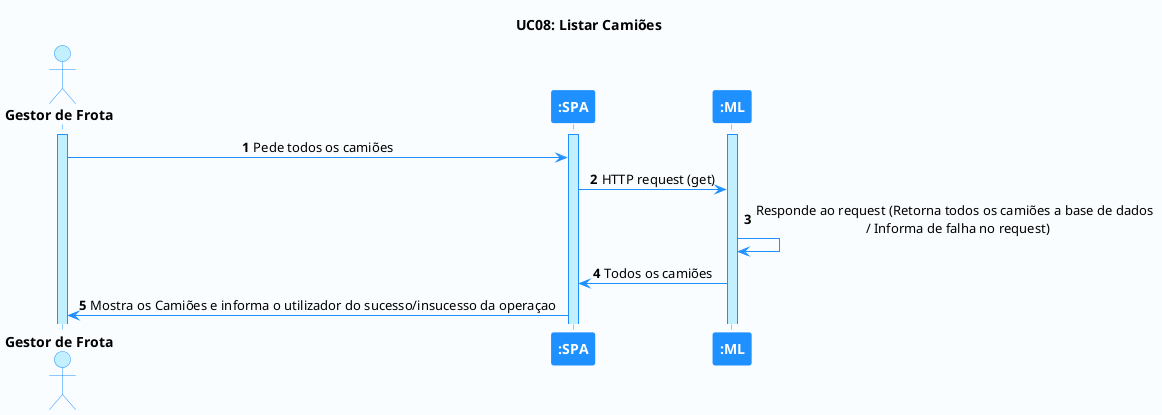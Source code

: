 @startuml hello

'-Style----------------------------------------------------------------------------------------------------------------

autonumber

skinparam DefaultTextAlignment center

skinparam BackgroundColor #fafdff

skinparam sequence {
    LifeLineBorderColor DodgerBlue
    LifeLineBackgroundColor APPLICATION

    ActorBackgroundColor APPLICATION
    ActorBorderColor DodgerBlue

    BackgroundColor #FFFFFF
    ArrowColor DodgerBlue
    BorderColor DodgerBlue

    ParticipantBackgroundColor DodgerBlue
    ParticipantFontColor #FFFFFF
    ParticipantBorderColor DodgerBlue

    GroupBorderColor #082642
    GroupBackgroundColor APPLICATION
}

skinparam note {
    LifeLineBorderColor DodgerBlue
    LifeLineBackgroundColor APPLICATION

    ActorBackgroundColor APPLICATION
    ActorBorderColor DodgerBlue

    BackgroundColor #FFFFFF
    ArrowColor DodgerBlue
    BorderColor DodgerBlue

    ParticipantBackgroundColor DodgerBlue
    ParticipantFontColor #FFFFFF
    ParticipantBorderColor DodgerBlue

    GroupBorderColor #082642
    GroupBackgroundColor APPLICATION
}

'-Title----------------------------------------------------------------------------------------------------------------

title UC08: Listar Camiões

'-Actors/Participants--------------------------------------------------------------------------------------------------

actor "<b>Gestor de Frota" as A
participant "<b>:SPA" as SPA
participant "<b>:ML" as M

'-Associations---------------------------------------------------------------------------------------------------------

activate A
activate SPA
activate M

A -> SPA: Pede todos os camiões
SPA -> M: HTTP request (get)
M -> M: Responde ao request (Retorna todos os camiões a base de dados \n / Informa de falha no request)
M -> SPA: Todos os camiões
SPA -> A: Mostra os Camiões e informa o utilizador do sucesso/insucesso da operaçao

'----------------------------------------------------------------------------------------------------------------------

@enduml